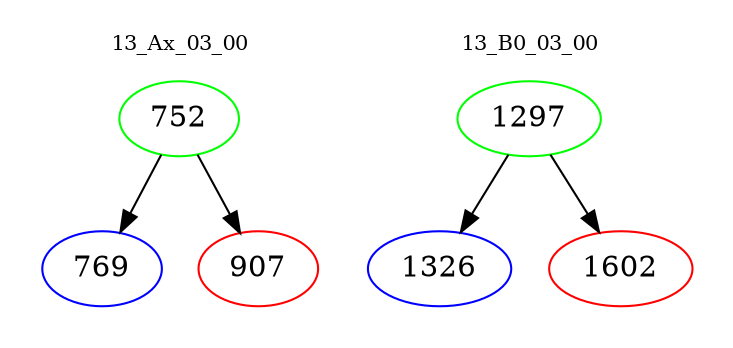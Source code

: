 digraph{
subgraph cluster_0 {
color = white
label = "13_Ax_03_00";
fontsize=10;
T0_752 [label="752", color="green"]
T0_752 -> T0_769 [color="black"]
T0_769 [label="769", color="blue"]
T0_752 -> T0_907 [color="black"]
T0_907 [label="907", color="red"]
}
subgraph cluster_1 {
color = white
label = "13_B0_03_00";
fontsize=10;
T1_1297 [label="1297", color="green"]
T1_1297 -> T1_1326 [color="black"]
T1_1326 [label="1326", color="blue"]
T1_1297 -> T1_1602 [color="black"]
T1_1602 [label="1602", color="red"]
}
}
